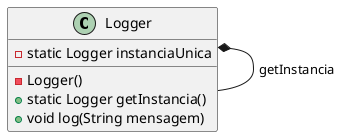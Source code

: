 @startuml Logger
class Logger {
    -static Logger instanciaUnica
    -Logger()
    +static Logger getInstancia()
    +void log(String mensagem)
}

Logger *-- Logger : getInstancia

@enduml
